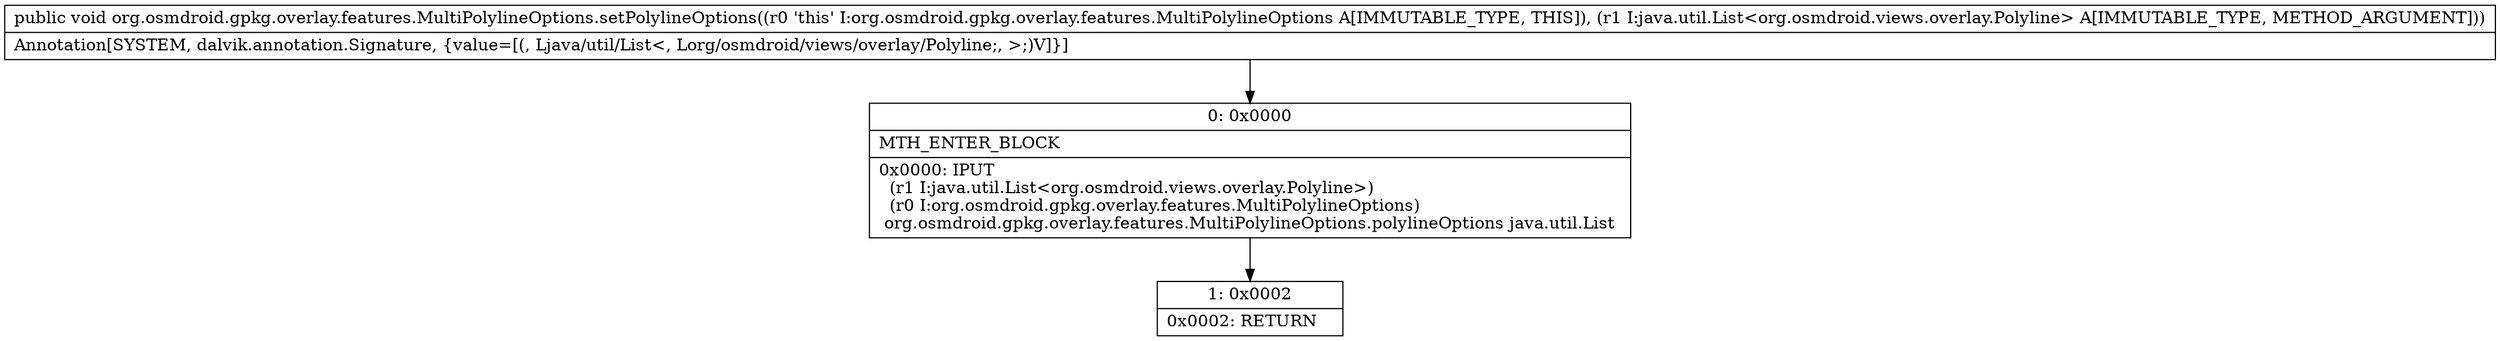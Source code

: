 digraph "CFG fororg.osmdroid.gpkg.overlay.features.MultiPolylineOptions.setPolylineOptions(Ljava\/util\/List;)V" {
Node_0 [shape=record,label="{0\:\ 0x0000|MTH_ENTER_BLOCK\l|0x0000: IPUT  \l  (r1 I:java.util.List\<org.osmdroid.views.overlay.Polyline\>)\l  (r0 I:org.osmdroid.gpkg.overlay.features.MultiPolylineOptions)\l org.osmdroid.gpkg.overlay.features.MultiPolylineOptions.polylineOptions java.util.List \l}"];
Node_1 [shape=record,label="{1\:\ 0x0002|0x0002: RETURN   \l}"];
MethodNode[shape=record,label="{public void org.osmdroid.gpkg.overlay.features.MultiPolylineOptions.setPolylineOptions((r0 'this' I:org.osmdroid.gpkg.overlay.features.MultiPolylineOptions A[IMMUTABLE_TYPE, THIS]), (r1 I:java.util.List\<org.osmdroid.views.overlay.Polyline\> A[IMMUTABLE_TYPE, METHOD_ARGUMENT]))  | Annotation[SYSTEM, dalvik.annotation.Signature, \{value=[(, Ljava\/util\/List\<, Lorg\/osmdroid\/views\/overlay\/Polyline;, \>;)V]\}]\l}"];
MethodNode -> Node_0;
Node_0 -> Node_1;
}

